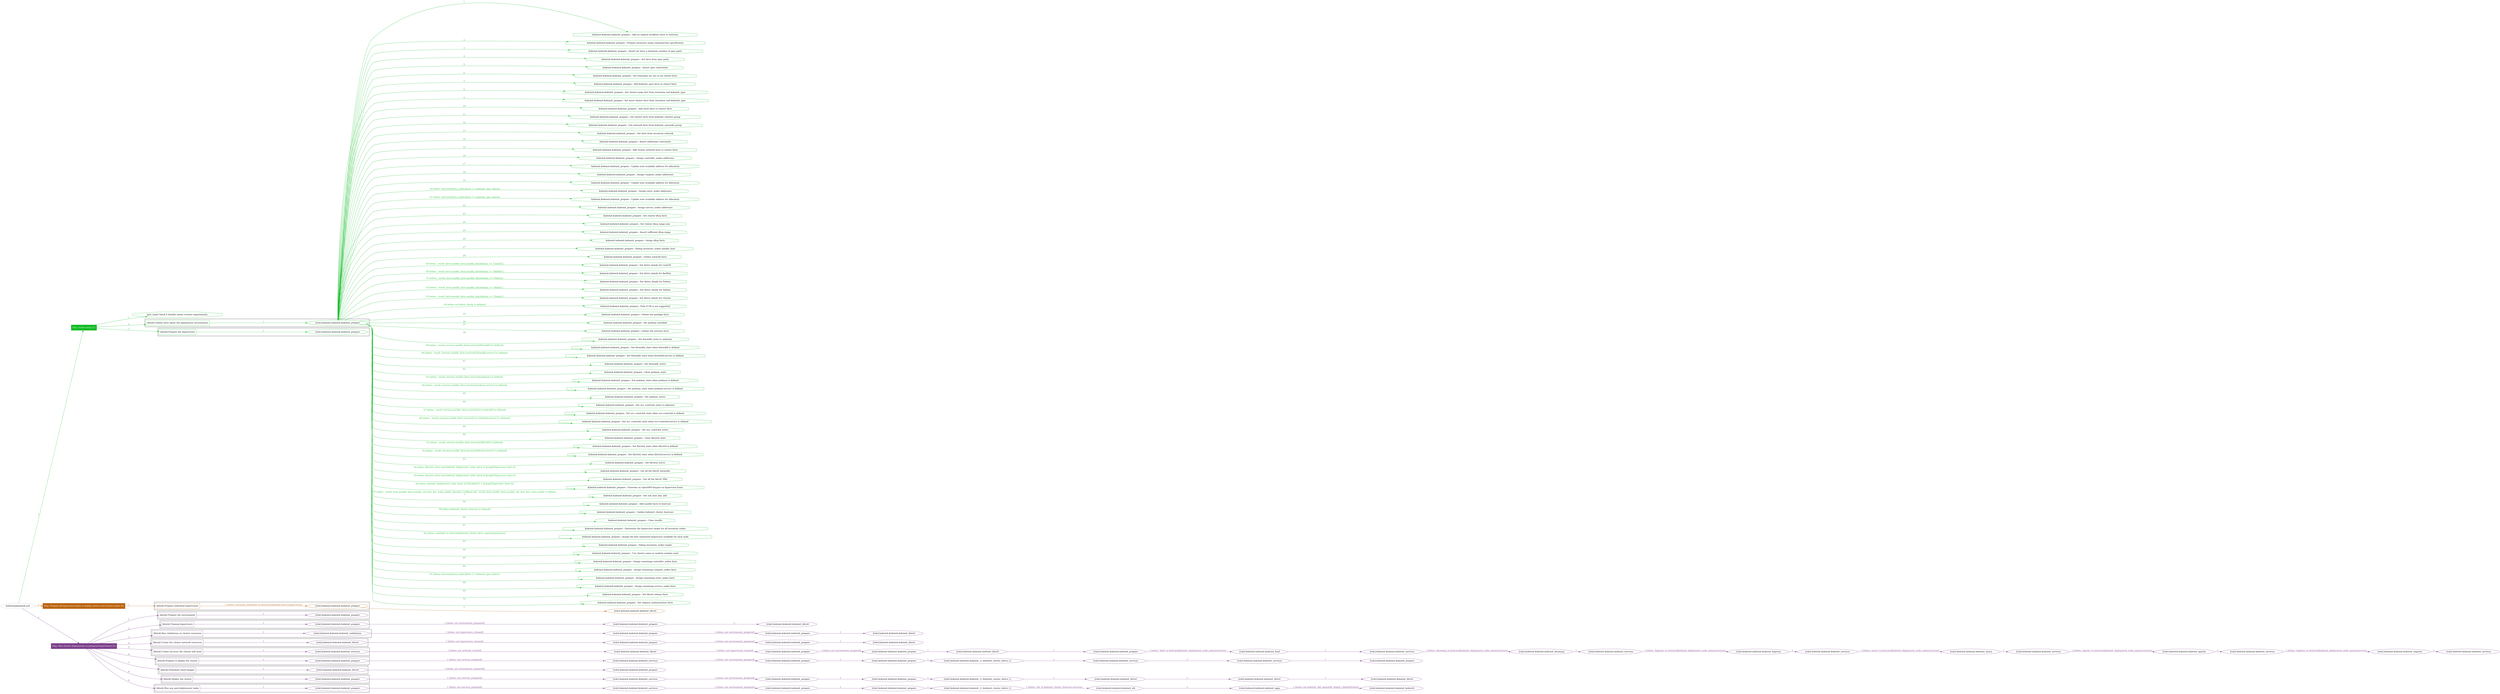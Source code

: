 digraph {
	graph [concentrate=true ordering=in rankdir=LR ratio=fill]
	edge [esep=5 sep=10]
	"kubeinit/playbook.yml" [id=root_node style=dotted]
	play_a9c873b6 [label="Play: Initial setup (1)" color="#11bb25" fontcolor="#ffffff" id=play_a9c873b6 shape=box style=filled tooltip=localhost]
	"kubeinit/playbook.yml" -> play_a9c873b6 [label="1 " color="#11bb25" fontcolor="#11bb25" id=edge_a8b1e853 labeltooltip="1 " tooltip="1 "]
	subgraph "kubeinit.kubeinit.kubeinit_prepare" {
		role_203b4b94 [label="[role] kubeinit.kubeinit.kubeinit_prepare" color="#11bb25" id=role_203b4b94 tooltip="kubeinit.kubeinit.kubeinit_prepare"]
		task_fc13d010 [label="kubeinit.kubeinit.kubeinit_prepare : Add an explicit localhost entry to hostvars" color="#11bb25" id=task_fc13d010 shape=octagon tooltip="kubeinit.kubeinit.kubeinit_prepare : Add an explicit localhost entry to hostvars"]
		role_203b4b94 -> task_fc13d010 [label="1 " color="#11bb25" fontcolor="#11bb25" id=edge_ad16bdef labeltooltip="1 " tooltip="1 "]
		task_1651707e [label="kubeinit.kubeinit.kubeinit_prepare : Prepare inventory using command-line specification" color="#11bb25" id=task_1651707e shape=octagon tooltip="kubeinit.kubeinit.kubeinit_prepare : Prepare inventory using command-line specification"]
		role_203b4b94 -> task_1651707e [label="2 " color="#11bb25" fontcolor="#11bb25" id=edge_15f697d4 labeltooltip="2 " tooltip="2 "]
		task_5b84c0d7 [label="kubeinit.kubeinit.kubeinit_prepare : Assert we have a minimum number of spec parts" color="#11bb25" id=task_5b84c0d7 shape=octagon tooltip="kubeinit.kubeinit.kubeinit_prepare : Assert we have a minimum number of spec parts"]
		role_203b4b94 -> task_5b84c0d7 [label="3 " color="#11bb25" fontcolor="#11bb25" id=edge_d06e9d53 labeltooltip="3 " tooltip="3 "]
		task_1f8e07dd [label="kubeinit.kubeinit.kubeinit_prepare : Set facts from spec parts" color="#11bb25" id=task_1f8e07dd shape=octagon tooltip="kubeinit.kubeinit.kubeinit_prepare : Set facts from spec parts"]
		role_203b4b94 -> task_1f8e07dd [label="4 " color="#11bb25" fontcolor="#11bb25" id=edge_05e7f990 labeltooltip="4 " tooltip="4 "]
		task_88442bc9 [label="kubeinit.kubeinit.kubeinit_prepare : Assert spec constraints" color="#11bb25" id=task_88442bc9 shape=octagon tooltip="kubeinit.kubeinit.kubeinit_prepare : Assert spec constraints"]
		role_203b4b94 -> task_88442bc9 [label="5 " color="#11bb25" fontcolor="#11bb25" id=edge_342acc0b labeltooltip="5 " tooltip="5 "]
		task_b24a54c9 [label="kubeinit.kubeinit.kubeinit_prepare : Set hostname we use to set cluster facts" color="#11bb25" id=task_b24a54c9 shape=octagon tooltip="kubeinit.kubeinit.kubeinit_prepare : Set hostname we use to set cluster facts"]
		role_203b4b94 -> task_b24a54c9 [label="6 " color="#11bb25" fontcolor="#11bb25" id=edge_ad53489b labeltooltip="6 " tooltip="6 "]
		task_58b45591 [label="kubeinit.kubeinit.kubeinit_prepare : Add kubeinit_spec facts to cluster facts" color="#11bb25" id=task_58b45591 shape=octagon tooltip="kubeinit.kubeinit.kubeinit_prepare : Add kubeinit_spec facts to cluster facts"]
		role_203b4b94 -> task_58b45591 [label="7 " color="#11bb25" fontcolor="#11bb25" id=edge_3d1b6128 labeltooltip="7 " tooltip="7 "]
		task_859000a3 [label="kubeinit.kubeinit.kubeinit_prepare : Set cluster name fact from inventory and kubeinit_spec" color="#11bb25" id=task_859000a3 shape=octagon tooltip="kubeinit.kubeinit.kubeinit_prepare : Set cluster name fact from inventory and kubeinit_spec"]
		role_203b4b94 -> task_859000a3 [label="8 " color="#11bb25" fontcolor="#11bb25" id=edge_cc14cfb1 labeltooltip="8 " tooltip="8 "]
		task_f354ded4 [label="kubeinit.kubeinit.kubeinit_prepare : Set more cluster facts from inventory and kubeinit_spec" color="#11bb25" id=task_f354ded4 shape=octagon tooltip="kubeinit.kubeinit.kubeinit_prepare : Set more cluster facts from inventory and kubeinit_spec"]
		role_203b4b94 -> task_f354ded4 [label="9 " color="#11bb25" fontcolor="#11bb25" id=edge_b1cbf5df labeltooltip="9 " tooltip="9 "]
		task_29b3de69 [label="kubeinit.kubeinit.kubeinit_prepare : Add more facts to cluster facts" color="#11bb25" id=task_29b3de69 shape=octagon tooltip="kubeinit.kubeinit.kubeinit_prepare : Add more facts to cluster facts"]
		role_203b4b94 -> task_29b3de69 [label="10 " color="#11bb25" fontcolor="#11bb25" id=edge_871b0a0d labeltooltip="10 " tooltip="10 "]
		task_855d412c [label="kubeinit.kubeinit.kubeinit_prepare : Get cluster facts from kubeinit_clusters group" color="#11bb25" id=task_855d412c shape=octagon tooltip="kubeinit.kubeinit.kubeinit_prepare : Get cluster facts from kubeinit_clusters group"]
		role_203b4b94 -> task_855d412c [label="11 " color="#11bb25" fontcolor="#11bb25" id=edge_61df4fd4 labeltooltip="11 " tooltip="11 "]
		task_eefaf31f [label="kubeinit.kubeinit.kubeinit_prepare : Get network facts from kubeinit_networks group" color="#11bb25" id=task_eefaf31f shape=octagon tooltip="kubeinit.kubeinit.kubeinit_prepare : Get network facts from kubeinit_networks group"]
		role_203b4b94 -> task_eefaf31f [label="12 " color="#11bb25" fontcolor="#11bb25" id=edge_fabf61fe labeltooltip="12 " tooltip="12 "]
		task_4b93fd13 [label="kubeinit.kubeinit.kubeinit_prepare : Set facts from inventory network" color="#11bb25" id=task_4b93fd13 shape=octagon tooltip="kubeinit.kubeinit.kubeinit_prepare : Set facts from inventory network"]
		role_203b4b94 -> task_4b93fd13 [label="13 " color="#11bb25" fontcolor="#11bb25" id=edge_55f0ce31 labeltooltip="13 " tooltip="13 "]
		task_8697bfc1 [label="kubeinit.kubeinit.kubeinit_prepare : Assert additional constraints" color="#11bb25" id=task_8697bfc1 shape=octagon tooltip="kubeinit.kubeinit.kubeinit_prepare : Assert additional constraints"]
		role_203b4b94 -> task_8697bfc1 [label="14 " color="#11bb25" fontcolor="#11bb25" id=edge_c11091d8 labeltooltip="14 " tooltip="14 "]
		task_30484e99 [label="kubeinit.kubeinit.kubeinit_prepare : Add cluster network facts to cluster facts" color="#11bb25" id=task_30484e99 shape=octagon tooltip="kubeinit.kubeinit.kubeinit_prepare : Add cluster network facts to cluster facts"]
		role_203b4b94 -> task_30484e99 [label="15 " color="#11bb25" fontcolor="#11bb25" id=edge_a41b3d4d labeltooltip="15 " tooltip="15 "]
		task_8418ab5b [label="kubeinit.kubeinit.kubeinit_prepare : Assign controller_nodes addresses" color="#11bb25" id=task_8418ab5b shape=octagon tooltip="kubeinit.kubeinit.kubeinit_prepare : Assign controller_nodes addresses"]
		role_203b4b94 -> task_8418ab5b [label="16 " color="#11bb25" fontcolor="#11bb25" id=edge_27c71f4a labeltooltip="16 " tooltip="16 "]
		task_f946c0e9 [label="kubeinit.kubeinit.kubeinit_prepare : Update next available address for allocation" color="#11bb25" id=task_f946c0e9 shape=octagon tooltip="kubeinit.kubeinit.kubeinit_prepare : Update next available address for allocation"]
		role_203b4b94 -> task_f946c0e9 [label="17 " color="#11bb25" fontcolor="#11bb25" id=edge_1a3a95d2 labeltooltip="17 " tooltip="17 "]
		task_0e33339e [label="kubeinit.kubeinit.kubeinit_prepare : Assign compute_nodes addresses" color="#11bb25" id=task_0e33339e shape=octagon tooltip="kubeinit.kubeinit.kubeinit_prepare : Assign compute_nodes addresses"]
		role_203b4b94 -> task_0e33339e [label="18 " color="#11bb25" fontcolor="#11bb25" id=edge_21ca791e labeltooltip="18 " tooltip="18 "]
		task_98e98db4 [label="kubeinit.kubeinit.kubeinit_prepare : Update next available address for allocation" color="#11bb25" id=task_98e98db4 shape=octagon tooltip="kubeinit.kubeinit.kubeinit_prepare : Update next available address for allocation"]
		role_203b4b94 -> task_98e98db4 [label="19 " color="#11bb25" fontcolor="#11bb25" id=edge_0418c70a labeltooltip="19 " tooltip="19 "]
		task_600ea99b [label="kubeinit.kubeinit.kubeinit_prepare : Assign extra_nodes addresses" color="#11bb25" id=task_600ea99b shape=octagon tooltip="kubeinit.kubeinit.kubeinit_prepare : Assign extra_nodes addresses"]
		role_203b4b94 -> task_600ea99b [label="20 [when: hostvars[extra_node].distro == kubeinit_spec_distro]" color="#11bb25" fontcolor="#11bb25" id=edge_df0e2b5f labeltooltip="20 [when: hostvars[extra_node].distro == kubeinit_spec_distro]" tooltip="20 [when: hostvars[extra_node].distro == kubeinit_spec_distro]"]
		task_7519894d [label="kubeinit.kubeinit.kubeinit_prepare : Update next available address for allocation" color="#11bb25" id=task_7519894d shape=octagon tooltip="kubeinit.kubeinit.kubeinit_prepare : Update next available address for allocation"]
		role_203b4b94 -> task_7519894d [label="21 [when: hostvars[extra_node].distro == kubeinit_spec_distro]" color="#11bb25" fontcolor="#11bb25" id=edge_cdefccbe labeltooltip="21 [when: hostvars[extra_node].distro == kubeinit_spec_distro]" tooltip="21 [when: hostvars[extra_node].distro == kubeinit_spec_distro]"]
		task_5fc6436d [label="kubeinit.kubeinit.kubeinit_prepare : Assign service_nodes addresses" color="#11bb25" id=task_5fc6436d shape=octagon tooltip="kubeinit.kubeinit.kubeinit_prepare : Assign service_nodes addresses"]
		role_203b4b94 -> task_5fc6436d [label="22 " color="#11bb25" fontcolor="#11bb25" id=edge_ca7ac159 labeltooltip="22 " tooltip="22 "]
		task_162cbe59 [label="kubeinit.kubeinit.kubeinit_prepare : Set cluster dhcp facts" color="#11bb25" id=task_162cbe59 shape=octagon tooltip="kubeinit.kubeinit.kubeinit_prepare : Set cluster dhcp facts"]
		role_203b4b94 -> task_162cbe59 [label="23 " color="#11bb25" fontcolor="#11bb25" id=edge_2a5a80b5 labeltooltip="23 " tooltip="23 "]
		task_0a1f7f1d [label="kubeinit.kubeinit.kubeinit_prepare : Set cluster dhcp range size" color="#11bb25" id=task_0a1f7f1d shape=octagon tooltip="kubeinit.kubeinit.kubeinit_prepare : Set cluster dhcp range size"]
		role_203b4b94 -> task_0a1f7f1d [label="24 " color="#11bb25" fontcolor="#11bb25" id=edge_806b77b8 labeltooltip="24 " tooltip="24 "]
		task_1e91859a [label="kubeinit.kubeinit.kubeinit_prepare : Assert sufficient dhcp range" color="#11bb25" id=task_1e91859a shape=octagon tooltip="kubeinit.kubeinit.kubeinit_prepare : Assert sufficient dhcp range"]
		role_203b4b94 -> task_1e91859a [label="25 " color="#11bb25" fontcolor="#11bb25" id=edge_63b2ad7c labeltooltip="25 " tooltip="25 "]
		task_d495f58f [label="kubeinit.kubeinit.kubeinit_prepare : Assign dhcp facts" color="#11bb25" id=task_d495f58f shape=octagon tooltip="kubeinit.kubeinit.kubeinit_prepare : Assign dhcp facts"]
		role_203b4b94 -> task_d495f58f [label="26 " color="#11bb25" fontcolor="#11bb25" id=edge_151407ca labeltooltip="26 " tooltip="26 "]
		task_de3728dd [label="kubeinit.kubeinit.kubeinit_prepare : Debug inventory_nodes ansible_host" color="#11bb25" id=task_de3728dd shape=octagon tooltip="kubeinit.kubeinit.kubeinit_prepare : Debug inventory_nodes ansible_host"]
		role_203b4b94 -> task_de3728dd [label="27 " color="#11bb25" fontcolor="#11bb25" id=edge_3fa6454f labeltooltip="27 " tooltip="27 "]
		task_fa81bc2b [label="kubeinit.kubeinit.kubeinit_prepare : Gather network facts" color="#11bb25" id=task_fa81bc2b shape=octagon tooltip="kubeinit.kubeinit.kubeinit_prepare : Gather network facts"]
		role_203b4b94 -> task_fa81bc2b [label="28 " color="#11bb25" fontcolor="#11bb25" id=edge_3d2ec4d0 labeltooltip="28 " tooltip="28 "]
		task_f66fcd81 [label="kubeinit.kubeinit.kubeinit_prepare : Set distro_family for CentOS" color="#11bb25" id=task_f66fcd81 shape=octagon tooltip="kubeinit.kubeinit.kubeinit_prepare : Set distro_family for CentOS"]
		role_203b4b94 -> task_f66fcd81 [label="29 [when: _result_facts.ansible_facts.ansible_distribution == 'CentOS']" color="#11bb25" fontcolor="#11bb25" id=edge_0d6beb90 labeltooltip="29 [when: _result_facts.ansible_facts.ansible_distribution == 'CentOS']" tooltip="29 [when: _result_facts.ansible_facts.ansible_distribution == 'CentOS']"]
		task_9725838c [label="kubeinit.kubeinit.kubeinit_prepare : Set distro_family for RedHat" color="#11bb25" id=task_9725838c shape=octagon tooltip="kubeinit.kubeinit.kubeinit_prepare : Set distro_family for RedHat"]
		role_203b4b94 -> task_9725838c [label="30 [when: _result_facts.ansible_facts.ansible_distribution == 'RedHat']" color="#11bb25" fontcolor="#11bb25" id=edge_50d2fcbf labeltooltip="30 [when: _result_facts.ansible_facts.ansible_distribution == 'RedHat']" tooltip="30 [when: _result_facts.ansible_facts.ansible_distribution == 'RedHat']"]
		task_450246ca [label="kubeinit.kubeinit.kubeinit_prepare : Set distro_family for Fedora" color="#11bb25" id=task_450246ca shape=octagon tooltip="kubeinit.kubeinit.kubeinit_prepare : Set distro_family for Fedora"]
		role_203b4b94 -> task_450246ca [label="31 [when: _result_facts.ansible_facts.ansible_distribution == 'Fedora']" color="#11bb25" fontcolor="#11bb25" id=edge_375cf665 labeltooltip="31 [when: _result_facts.ansible_facts.ansible_distribution == 'Fedora']" tooltip="31 [when: _result_facts.ansible_facts.ansible_distribution == 'Fedora']"]
		task_42285083 [label="kubeinit.kubeinit.kubeinit_prepare : Set distro_family for Debian" color="#11bb25" id=task_42285083 shape=octagon tooltip="kubeinit.kubeinit.kubeinit_prepare : Set distro_family for Debian"]
		role_203b4b94 -> task_42285083 [label="32 [when: _result_facts.ansible_facts.ansible_distribution == 'Debian']" color="#11bb25" fontcolor="#11bb25" id=edge_5c346f2c labeltooltip="32 [when: _result_facts.ansible_facts.ansible_distribution == 'Debian']" tooltip="32 [when: _result_facts.ansible_facts.ansible_distribution == 'Debian']"]
		task_c5eafae9 [label="kubeinit.kubeinit.kubeinit_prepare : Set distro_family for Ubuntu" color="#11bb25" id=task_c5eafae9 shape=octagon tooltip="kubeinit.kubeinit.kubeinit_prepare : Set distro_family for Ubuntu"]
		role_203b4b94 -> task_c5eafae9 [label="33 [when: _result_facts.ansible_facts.ansible_distribution == 'Ubuntu']" color="#11bb25" fontcolor="#11bb25" id=edge_31c32904 labeltooltip="33 [when: _result_facts.ansible_facts.ansible_distribution == 'Ubuntu']" tooltip="33 [when: _result_facts.ansible_facts.ansible_distribution == 'Ubuntu']"]
		task_87f0a77a [label="kubeinit.kubeinit.kubeinit_prepare : Fails if OS is not supported" color="#11bb25" id=task_87f0a77a shape=octagon tooltip="kubeinit.kubeinit.kubeinit_prepare : Fails if OS is not supported"]
		role_203b4b94 -> task_87f0a77a [label="34 [when: not distro_family is defined]" color="#11bb25" fontcolor="#11bb25" id=edge_06d83f9f labeltooltip="34 [when: not distro_family is defined]" tooltip="34 [when: not distro_family is defined]"]
		task_6df33004 [label="kubeinit.kubeinit.kubeinit_prepare : Gather the package facts" color="#11bb25" id=task_6df33004 shape=octagon tooltip="kubeinit.kubeinit.kubeinit_prepare : Gather the package facts"]
		role_203b4b94 -> task_6df33004 [label="35 " color="#11bb25" fontcolor="#11bb25" id=edge_8a424174 labeltooltip="35 " tooltip="35 "]
		task_846ae8da [label="kubeinit.kubeinit.kubeinit_prepare : Set podman_installed" color="#11bb25" id=task_846ae8da shape=octagon tooltip="kubeinit.kubeinit.kubeinit_prepare : Set podman_installed"]
		role_203b4b94 -> task_846ae8da [label="36 " color="#11bb25" fontcolor="#11bb25" id=edge_1f6a2423 labeltooltip="36 " tooltip="36 "]
		task_8e44d55a [label="kubeinit.kubeinit.kubeinit_prepare : Gather the services facts" color="#11bb25" id=task_8e44d55a shape=octagon tooltip="kubeinit.kubeinit.kubeinit_prepare : Gather the services facts"]
		role_203b4b94 -> task_8e44d55a [label="37 " color="#11bb25" fontcolor="#11bb25" id=edge_69cd703c labeltooltip="37 " tooltip="37 "]
		task_88609867 [label="kubeinit.kubeinit.kubeinit_prepare : Set firewalld_state to unknown" color="#11bb25" id=task_88609867 shape=octagon tooltip="kubeinit.kubeinit.kubeinit_prepare : Set firewalld_state to unknown"]
		role_203b4b94 -> task_88609867 [label="38 " color="#11bb25" fontcolor="#11bb25" id=edge_25873be0 labeltooltip="38 " tooltip="38 "]
		task_823af05a [label="kubeinit.kubeinit.kubeinit_prepare : Set firewalld_state when firewalld is defined" color="#11bb25" id=task_823af05a shape=octagon tooltip="kubeinit.kubeinit.kubeinit_prepare : Set firewalld_state when firewalld is defined"]
		role_203b4b94 -> task_823af05a [label="39 [when: _result_services.ansible_facts.services['firewalld'] is defined]" color="#11bb25" fontcolor="#11bb25" id=edge_6d2c7b18 labeltooltip="39 [when: _result_services.ansible_facts.services['firewalld'] is defined]" tooltip="39 [when: _result_services.ansible_facts.services['firewalld'] is defined]"]
		task_788208fe [label="kubeinit.kubeinit.kubeinit_prepare : Set firewalld_state when firewalld.service is defined" color="#11bb25" id=task_788208fe shape=octagon tooltip="kubeinit.kubeinit.kubeinit_prepare : Set firewalld_state when firewalld.service is defined"]
		role_203b4b94 -> task_788208fe [label="40 [when: _result_services.ansible_facts.services['firewalld.service'] is defined]" color="#11bb25" fontcolor="#11bb25" id=edge_1ac77664 labeltooltip="40 [when: _result_services.ansible_facts.services['firewalld.service'] is defined]" tooltip="40 [when: _result_services.ansible_facts.services['firewalld.service'] is defined]"]
		task_315a89bc [label="kubeinit.kubeinit.kubeinit_prepare : Set firewalld_active" color="#11bb25" id=task_315a89bc shape=octagon tooltip="kubeinit.kubeinit.kubeinit_prepare : Set firewalld_active"]
		role_203b4b94 -> task_315a89bc [label="41 " color="#11bb25" fontcolor="#11bb25" id=edge_5b12e677 labeltooltip="41 " tooltip="41 "]
		task_ff220c07 [label="kubeinit.kubeinit.kubeinit_prepare : Clear podman_state" color="#11bb25" id=task_ff220c07 shape=octagon tooltip="kubeinit.kubeinit.kubeinit_prepare : Clear podman_state"]
		role_203b4b94 -> task_ff220c07 [label="42 " color="#11bb25" fontcolor="#11bb25" id=edge_120a404f labeltooltip="42 " tooltip="42 "]
		task_27b12fe5 [label="kubeinit.kubeinit.kubeinit_prepare : Set podman_state when podman is defined" color="#11bb25" id=task_27b12fe5 shape=octagon tooltip="kubeinit.kubeinit.kubeinit_prepare : Set podman_state when podman is defined"]
		role_203b4b94 -> task_27b12fe5 [label="43 [when: _result_services.ansible_facts.services['podman'] is defined]" color="#11bb25" fontcolor="#11bb25" id=edge_50171417 labeltooltip="43 [when: _result_services.ansible_facts.services['podman'] is defined]" tooltip="43 [when: _result_services.ansible_facts.services['podman'] is defined]"]
		task_6252cf29 [label="kubeinit.kubeinit.kubeinit_prepare : Set podman_state when podman.service is defined" color="#11bb25" id=task_6252cf29 shape=octagon tooltip="kubeinit.kubeinit.kubeinit_prepare : Set podman_state when podman.service is defined"]
		role_203b4b94 -> task_6252cf29 [label="44 [when: _result_services.ansible_facts.services['podman.service'] is defined]" color="#11bb25" fontcolor="#11bb25" id=edge_43910b31 labeltooltip="44 [when: _result_services.ansible_facts.services['podman.service'] is defined]" tooltip="44 [when: _result_services.ansible_facts.services['podman.service'] is defined]"]
		task_6b985fdc [label="kubeinit.kubeinit.kubeinit_prepare : Set podman_active" color="#11bb25" id=task_6b985fdc shape=octagon tooltip="kubeinit.kubeinit.kubeinit_prepare : Set podman_active"]
		role_203b4b94 -> task_6b985fdc [label="45 " color="#11bb25" fontcolor="#11bb25" id=edge_7a576d6d labeltooltip="45 " tooltip="45 "]
		task_21a4bf32 [label="kubeinit.kubeinit.kubeinit_prepare : Set ovs_vswitchd_state to unknown" color="#11bb25" id=task_21a4bf32 shape=octagon tooltip="kubeinit.kubeinit.kubeinit_prepare : Set ovs_vswitchd_state to unknown"]
		role_203b4b94 -> task_21a4bf32 [label="46 " color="#11bb25" fontcolor="#11bb25" id=edge_51a5a6f2 labeltooltip="46 " tooltip="46 "]
		task_c37d56ff [label="kubeinit.kubeinit.kubeinit_prepare : Set ovs_vswitchd_state when ovs-vswitchd is defined" color="#11bb25" id=task_c37d56ff shape=octagon tooltip="kubeinit.kubeinit.kubeinit_prepare : Set ovs_vswitchd_state when ovs-vswitchd is defined"]
		role_203b4b94 -> task_c37d56ff [label="47 [when: _result_services.ansible_facts.services['ovs-vswitchd'] is defined]" color="#11bb25" fontcolor="#11bb25" id=edge_dad77ae1 labeltooltip="47 [when: _result_services.ansible_facts.services['ovs-vswitchd'] is defined]" tooltip="47 [when: _result_services.ansible_facts.services['ovs-vswitchd'] is defined]"]
		task_b9f16203 [label="kubeinit.kubeinit.kubeinit_prepare : Set ovs_vswitchd_state when ovs-vswitchd.service is defined" color="#11bb25" id=task_b9f16203 shape=octagon tooltip="kubeinit.kubeinit.kubeinit_prepare : Set ovs_vswitchd_state when ovs-vswitchd.service is defined"]
		role_203b4b94 -> task_b9f16203 [label="48 [when: _result_services.ansible_facts.services['ovs-vswitchd.service'] is defined]" color="#11bb25" fontcolor="#11bb25" id=edge_ef6f0bff labeltooltip="48 [when: _result_services.ansible_facts.services['ovs-vswitchd.service'] is defined]" tooltip="48 [when: _result_services.ansible_facts.services['ovs-vswitchd.service'] is defined]"]
		task_a43fb43d [label="kubeinit.kubeinit.kubeinit_prepare : Set ovs_vswitchd_active" color="#11bb25" id=task_a43fb43d shape=octagon tooltip="kubeinit.kubeinit.kubeinit_prepare : Set ovs_vswitchd_active"]
		role_203b4b94 -> task_a43fb43d [label="49 " color="#11bb25" fontcolor="#11bb25" id=edge_4abad97e labeltooltip="49 " tooltip="49 "]
		task_8c1106ff [label="kubeinit.kubeinit.kubeinit_prepare : Clear libvirtd_state" color="#11bb25" id=task_8c1106ff shape=octagon tooltip="kubeinit.kubeinit.kubeinit_prepare : Clear libvirtd_state"]
		role_203b4b94 -> task_8c1106ff [label="50 " color="#11bb25" fontcolor="#11bb25" id=edge_7fc4e7c1 labeltooltip="50 " tooltip="50 "]
		task_98d6a7dd [label="kubeinit.kubeinit.kubeinit_prepare : Set libvirtd_state when libvirtd is defined" color="#11bb25" id=task_98d6a7dd shape=octagon tooltip="kubeinit.kubeinit.kubeinit_prepare : Set libvirtd_state when libvirtd is defined"]
		role_203b4b94 -> task_98d6a7dd [label="51 [when: _result_services.ansible_facts.services['libvirtd'] is defined]" color="#11bb25" fontcolor="#11bb25" id=edge_41347b38 labeltooltip="51 [when: _result_services.ansible_facts.services['libvirtd'] is defined]" tooltip="51 [when: _result_services.ansible_facts.services['libvirtd'] is defined]"]
		task_cf218f54 [label="kubeinit.kubeinit.kubeinit_prepare : Set libvirtd_state when libvirtd.service is defined" color="#11bb25" id=task_cf218f54 shape=octagon tooltip="kubeinit.kubeinit.kubeinit_prepare : Set libvirtd_state when libvirtd.service is defined"]
		role_203b4b94 -> task_cf218f54 [label="52 [when: _result_services.ansible_facts.services['libvirtd.service'] is defined]" color="#11bb25" fontcolor="#11bb25" id=edge_605a55b4 labeltooltip="52 [when: _result_services.ansible_facts.services['libvirtd.service'] is defined]" tooltip="52 [when: _result_services.ansible_facts.services['libvirtd.service'] is defined]"]
		task_195f9d59 [label="kubeinit.kubeinit.kubeinit_prepare : Set libvirtd_active" color="#11bb25" id=task_195f9d59 shape=octagon tooltip="kubeinit.kubeinit.kubeinit_prepare : Set libvirtd_active"]
		role_203b4b94 -> task_195f9d59 [label="53 " color="#11bb25" fontcolor="#11bb25" id=edge_b4cfe8f6 labeltooltip="53 " tooltip="53 "]
		task_99041b2b [label="kubeinit.kubeinit.kubeinit_prepare : Get all the libvirt networks" color="#11bb25" id=task_99041b2b shape=octagon tooltip="kubeinit.kubeinit.kubeinit_prepare : Get all the libvirt networks"]
		role_203b4b94 -> task_99041b2b [label="54 [when: libvirtd_active and kubeinit_deployment_node_name in groups['hypervisor_hosts']]" color="#11bb25" fontcolor="#11bb25" id=edge_1948c76b labeltooltip="54 [when: libvirtd_active and kubeinit_deployment_node_name in groups['hypervisor_hosts']]" tooltip="54 [when: libvirtd_active and kubeinit_deployment_node_name in groups['hypervisor_hosts']]"]
		task_834c919a [label="kubeinit.kubeinit.kubeinit_prepare : Get all the libvirt VMs" color="#11bb25" id=task_834c919a shape=octagon tooltip="kubeinit.kubeinit.kubeinit_prepare : Get all the libvirt VMs"]
		role_203b4b94 -> task_834c919a [label="55 [when: libvirtd_active and kubeinit_deployment_node_name in groups['hypervisor_hosts']]" color="#11bb25" fontcolor="#11bb25" id=edge_23e332ad labeltooltip="55 [when: libvirtd_active and kubeinit_deployment_node_name in groups['hypervisor_hosts']]" tooltip="55 [when: libvirtd_active and kubeinit_deployment_node_name in groups['hypervisor_hosts']]"]
		task_8a160f19 [label="kubeinit.kubeinit.kubeinit_prepare : Generate an OpenSSH keypair on hypervisor hosts" color="#11bb25" id=task_8a160f19 shape=octagon tooltip="kubeinit.kubeinit.kubeinit_prepare : Generate an OpenSSH keypair on hypervisor hosts"]
		role_203b4b94 -> task_8a160f19 [label="56 [when: kubeinit_deployment_node_name in (['localhost'] + groups['hypervisor_hosts'])]" color="#11bb25" fontcolor="#11bb25" id=edge_05b1b357 labeltooltip="56 [when: kubeinit_deployment_node_name in (['localhost'] + groups['hypervisor_hosts'])]" tooltip="56 [when: kubeinit_deployment_node_name in (['localhost'] + groups['hypervisor_hosts'])]"]
		task_c6c21c9f [label="kubeinit.kubeinit.kubeinit_prepare : Set ssh_host_key_info" color="#11bb25" id=task_c6c21c9f shape=octagon tooltip="kubeinit.kubeinit.kubeinit_prepare : Set ssh_host_key_info"]
		role_203b4b94 -> task_c6c21c9f [label="57 [when: _result_facts.ansible_facts.ansible_ssh_host_key_ecdsa_public_keytype is defined and _result_facts.ansible_facts.ansible_ssh_host_key_ecdsa_public is defined
]" color="#11bb25" fontcolor="#11bb25" id=edge_90e5c2d7 labeltooltip="57 [when: _result_facts.ansible_facts.ansible_ssh_host_key_ecdsa_public_keytype is defined and _result_facts.ansible_facts.ansible_ssh_host_key_ecdsa_public is defined
]" tooltip="57 [when: _result_facts.ansible_facts.ansible_ssh_host_key_ecdsa_public_keytype is defined and _result_facts.ansible_facts.ansible_ssh_host_key_ecdsa_public is defined
]"]
		task_81828e88 [label="kubeinit.kubeinit.kubeinit_prepare : Add ansible facts to hostvars" color="#11bb25" id=task_81828e88 shape=octagon tooltip="kubeinit.kubeinit.kubeinit_prepare : Add ansible facts to hostvars"]
		role_203b4b94 -> task_81828e88 [label="58 " color="#11bb25" fontcolor="#11bb25" id=edge_042da96a labeltooltip="58 " tooltip="58 "]
		task_33b02ea4 [label="kubeinit.kubeinit.kubeinit_prepare : Update kubeinit_cluster_hostvars" color="#11bb25" id=task_33b02ea4 shape=octagon tooltip="kubeinit.kubeinit.kubeinit_prepare : Update kubeinit_cluster_hostvars"]
		role_203b4b94 -> task_33b02ea4 [label="59 [when: kubeinit_cluster_hostvars is defined]" color="#11bb25" fontcolor="#11bb25" id=edge_cd0d9e9c labeltooltip="59 [when: kubeinit_cluster_hostvars is defined]" tooltip="59 [when: kubeinit_cluster_hostvars is defined]"]
		task_3578faca [label="kubeinit.kubeinit.kubeinit_prepare : Clear results" color="#11bb25" id=task_3578faca shape=octagon tooltip="kubeinit.kubeinit.kubeinit_prepare : Clear results"]
		role_203b4b94 -> task_3578faca [label="60 " color="#11bb25" fontcolor="#11bb25" id=edge_9b1b64a3 labeltooltip="60 " tooltip="60 "]
		task_9a15ce19 [label="kubeinit.kubeinit.kubeinit_prepare : Determine the hypervisor target for all inventory nodes" color="#11bb25" id=task_9a15ce19 shape=octagon tooltip="kubeinit.kubeinit.kubeinit_prepare : Determine the hypervisor target for all inventory nodes"]
		role_203b4b94 -> task_9a15ce19 [label="61 " color="#11bb25" fontcolor="#11bb25" id=edge_a26ade60 labeltooltip="61 " tooltip="61 "]
		task_954cd481 [label="kubeinit.kubeinit.kubeinit_prepare : Assign the first requested hypervisor available for each node" color="#11bb25" id=task_954cd481 shape=octagon tooltip="kubeinit.kubeinit.kubeinit_prepare : Assign the first requested hypervisor available for each node"]
		role_203b4b94 -> task_954cd481 [label="62 [when: candidate in hostvars[kubeinit_cluster_facts_name].hypervisors]" color="#11bb25" fontcolor="#11bb25" id=edge_91283fa9 labeltooltip="62 [when: candidate in hostvars[kubeinit_cluster_facts_name].hypervisors]" tooltip="62 [when: candidate in hostvars[kubeinit_cluster_facts_name].hypervisors]"]
		task_7f474d84 [label="kubeinit.kubeinit.kubeinit_prepare : Debug inventory_nodes target" color="#11bb25" id=task_7f474d84 shape=octagon tooltip="kubeinit.kubeinit.kubeinit_prepare : Debug inventory_nodes target"]
		role_203b4b94 -> task_7f474d84 [label="63 " color="#11bb25" fontcolor="#11bb25" id=edge_3b77994f labeltooltip="63 " tooltip="63 "]
		task_d0f82f41 [label="kubeinit.kubeinit.kubeinit_prepare : Use cluster name as random number seed" color="#11bb25" id=task_d0f82f41 shape=octagon tooltip="kubeinit.kubeinit.kubeinit_prepare : Use cluster name as random number seed"]
		role_203b4b94 -> task_d0f82f41 [label="64 " color="#11bb25" fontcolor="#11bb25" id=edge_b80dc2a4 labeltooltip="64 " tooltip="64 "]
		task_04224aab [label="kubeinit.kubeinit.kubeinit_prepare : Assign remaining controller_nodes facts" color="#11bb25" id=task_04224aab shape=octagon tooltip="kubeinit.kubeinit.kubeinit_prepare : Assign remaining controller_nodes facts"]
		role_203b4b94 -> task_04224aab [label="65 " color="#11bb25" fontcolor="#11bb25" id=edge_f1c69a3b labeltooltip="65 " tooltip="65 "]
		task_40434684 [label="kubeinit.kubeinit.kubeinit_prepare : Assign remaining compute_nodes facts" color="#11bb25" id=task_40434684 shape=octagon tooltip="kubeinit.kubeinit.kubeinit_prepare : Assign remaining compute_nodes facts"]
		role_203b4b94 -> task_40434684 [label="66 " color="#11bb25" fontcolor="#11bb25" id=edge_e48cfdb4 labeltooltip="66 " tooltip="66 "]
		task_7f3a7010 [label="kubeinit.kubeinit.kubeinit_prepare : Assign remaining extra_nodes facts" color="#11bb25" id=task_7f3a7010 shape=octagon tooltip="kubeinit.kubeinit.kubeinit_prepare : Assign remaining extra_nodes facts"]
		role_203b4b94 -> task_7f3a7010 [label="67 [when: hostvars[extra_node].distro == kubeinit_spec_distro]" color="#11bb25" fontcolor="#11bb25" id=edge_f23a05b5 labeltooltip="67 [when: hostvars[extra_node].distro == kubeinit_spec_distro]" tooltip="67 [when: hostvars[extra_node].distro == kubeinit_spec_distro]"]
		task_a8ee960f [label="kubeinit.kubeinit.kubeinit_prepare : Assign remaining service_nodes facts" color="#11bb25" id=task_a8ee960f shape=octagon tooltip="kubeinit.kubeinit.kubeinit_prepare : Assign remaining service_nodes facts"]
		role_203b4b94 -> task_a8ee960f [label="68 " color="#11bb25" fontcolor="#11bb25" id=edge_84824f96 labeltooltip="68 " tooltip="68 "]
		task_509b910e [label="kubeinit.kubeinit.kubeinit_prepare : Set libvirt release facts" color="#11bb25" id=task_509b910e shape=octagon tooltip="kubeinit.kubeinit.kubeinit_prepare : Set libvirt release facts"]
		role_203b4b94 -> task_509b910e [label="69 " color="#11bb25" fontcolor="#11bb25" id=edge_4006b72f labeltooltip="69 " tooltip="69 "]
		task_36e6e591 [label="kubeinit.kubeinit.kubeinit_prepare : Set registry authentication facts" color="#11bb25" id=task_36e6e591 shape=octagon tooltip="kubeinit.kubeinit.kubeinit_prepare : Set registry authentication facts"]
		role_203b4b94 -> task_36e6e591 [label="70 " color="#11bb25" fontcolor="#11bb25" id=edge_d347b134 labeltooltip="70 " tooltip="70 "]
	}
	subgraph "kubeinit.kubeinit.kubeinit_prepare" {
		role_3f61bd2b [label="[role] kubeinit.kubeinit.kubeinit_prepare" color="#11bb25" id=role_3f61bd2b tooltip="kubeinit.kubeinit.kubeinit_prepare"]
	}
	subgraph "Play: Initial setup (1)" {
		pre_task_ca05c21a [label="[pre_task] Check if Ansible meets version requirements." color="#11bb25" id=pre_task_ca05c21a shape=octagon tooltip="Check if Ansible meets version requirements."]
		play_a9c873b6 -> pre_task_ca05c21a [label="1 " color="#11bb25" fontcolor="#11bb25" id=edge_7b71aae8 labeltooltip="1 " tooltip="1 "]
		play_a9c873b6 -> block_39f71d1c [label=2 color="#11bb25" fontcolor="#11bb25" id=edge_d48d44b0 labeltooltip=2 tooltip=2]
		subgraph cluster_block_39f71d1c {
			block_39f71d1c [label="[block] Gather facts about the deployment environment" color="#11bb25" id=block_39f71d1c labeltooltip="Gather facts about the deployment environment" shape=box tooltip="Gather facts about the deployment environment"]
			block_39f71d1c -> role_203b4b94 [label="1 " color="#11bb25" fontcolor="#11bb25" id=edge_1bbaf10b labeltooltip="1 " tooltip="1 "]
		}
		play_a9c873b6 -> block_991d0d04 [label=3 color="#11bb25" fontcolor="#11bb25" id=edge_3898056e labeltooltip=3 tooltip=3]
		subgraph cluster_block_991d0d04 {
			block_991d0d04 [label="[block] Prepare the hypervisors" color="#11bb25" id=block_991d0d04 labeltooltip="Prepare the hypervisors" shape=box tooltip="Prepare the hypervisors"]
			block_991d0d04 -> role_3f61bd2b [label="1 " color="#11bb25" fontcolor="#11bb25" id=edge_7e815b1b labeltooltip="1 " tooltip="1 "]
		}
	}
	play_701f4102 [label="Play: Prepare all hypervisor hosts to deploy service and cluster nodes (0)" color="#bb6511" fontcolor="#ffffff" id=play_701f4102 shape=box style=filled tooltip="Play: Prepare all hypervisor hosts to deploy service and cluster nodes (0)"]
	"kubeinit/playbook.yml" -> play_701f4102 [label="2 " color="#bb6511" fontcolor="#bb6511" id=edge_476b5851 labeltooltip="2 " tooltip="2 "]
	subgraph "kubeinit.kubeinit.kubeinit_libvirt" {
		role_e39fdb97 [label="[role] kubeinit.kubeinit.kubeinit_libvirt" color="#bb6511" id=role_e39fdb97 tooltip="kubeinit.kubeinit.kubeinit_libvirt"]
	}
	subgraph "kubeinit.kubeinit.kubeinit_prepare" {
		role_09587247 [label="[role] kubeinit.kubeinit.kubeinit_prepare" color="#bb6511" id=role_09587247 tooltip="kubeinit.kubeinit.kubeinit_prepare"]
		role_09587247 -> role_e39fdb97 [label="1 " color="#bb6511" fontcolor="#bb6511" id=edge_b3d2ee35 labeltooltip="1 " tooltip="1 "]
	}
	subgraph "Play: Prepare all hypervisor hosts to deploy service and cluster nodes (0)" {
		play_701f4102 -> block_63cc7450 [label=1 color="#bb6511" fontcolor="#bb6511" id=edge_80b02875 labeltooltip=1 tooltip=1]
		subgraph cluster_block_63cc7450 {
			block_63cc7450 [label="[block] Prepare individual hypervisors" color="#bb6511" id=block_63cc7450 labeltooltip="Prepare individual hypervisors" shape=box tooltip="Prepare individual hypervisors"]
			block_63cc7450 -> role_09587247 [label="1 [when: inventory_hostname in hostvars['kubeinit-facts'].hypervisors]" color="#bb6511" fontcolor="#bb6511" id=edge_cf1119f5 labeltooltip="1 [when: inventory_hostname in hostvars['kubeinit-facts'].hypervisors]" tooltip="1 [when: inventory_hostname in hostvars['kubeinit-facts'].hypervisors]"]
		}
	}
	play_f039be65 [label="Play: Run cluster deployment on prepared hypervisors (1)" color="#7e408c" fontcolor="#ffffff" id=play_f039be65 shape=box style=filled tooltip=localhost]
	"kubeinit/playbook.yml" -> play_f039be65 [label="3 " color="#7e408c" fontcolor="#7e408c" id=edge_9cd895e8 labeltooltip="3 " tooltip="3 "]
	subgraph "kubeinit.kubeinit.kubeinit_prepare" {
		role_cb4b1c38 [label="[role] kubeinit.kubeinit.kubeinit_prepare" color="#7e408c" id=role_cb4b1c38 tooltip="kubeinit.kubeinit.kubeinit_prepare"]
	}
	subgraph "kubeinit.kubeinit.kubeinit_libvirt" {
		role_275ccedb [label="[role] kubeinit.kubeinit.kubeinit_libvirt" color="#7e408c" id=role_275ccedb tooltip="kubeinit.kubeinit.kubeinit_libvirt"]
	}
	subgraph "kubeinit.kubeinit.kubeinit_prepare" {
		role_9eba5fa5 [label="[role] kubeinit.kubeinit.kubeinit_prepare" color="#7e408c" id=role_9eba5fa5 tooltip="kubeinit.kubeinit.kubeinit_prepare"]
		role_9eba5fa5 -> role_275ccedb [label="1 " color="#7e408c" fontcolor="#7e408c" id=edge_d23d2b2c labeltooltip="1 " tooltip="1 "]
	}
	subgraph "kubeinit.kubeinit.kubeinit_prepare" {
		role_317d34c2 [label="[role] kubeinit.kubeinit.kubeinit_prepare" color="#7e408c" id=role_317d34c2 tooltip="kubeinit.kubeinit.kubeinit_prepare"]
		role_317d34c2 -> role_9eba5fa5 [label="1 [when: not environment_prepared]" color="#7e408c" fontcolor="#7e408c" id=edge_b82f8632 labeltooltip="1 [when: not environment_prepared]" tooltip="1 [when: not environment_prepared]"]
	}
	subgraph "kubeinit.kubeinit.kubeinit_libvirt" {
		role_1437d903 [label="[role] kubeinit.kubeinit.kubeinit_libvirt" color="#7e408c" id=role_1437d903 tooltip="kubeinit.kubeinit.kubeinit_libvirt"]
	}
	subgraph "kubeinit.kubeinit.kubeinit_prepare" {
		role_17c166e9 [label="[role] kubeinit.kubeinit.kubeinit_prepare" color="#7e408c" id=role_17c166e9 tooltip="kubeinit.kubeinit.kubeinit_prepare"]
		role_17c166e9 -> role_1437d903 [label="1 " color="#7e408c" fontcolor="#7e408c" id=edge_8193ab01 labeltooltip="1 " tooltip="1 "]
	}
	subgraph "kubeinit.kubeinit.kubeinit_prepare" {
		role_ce2a1da9 [label="[role] kubeinit.kubeinit.kubeinit_prepare" color="#7e408c" id=role_ce2a1da9 tooltip="kubeinit.kubeinit.kubeinit_prepare"]
		role_ce2a1da9 -> role_17c166e9 [label="1 [when: not environment_prepared]" color="#7e408c" fontcolor="#7e408c" id=edge_dddcf24b labeltooltip="1 [when: not environment_prepared]" tooltip="1 [when: not environment_prepared]"]
	}
	subgraph "kubeinit.kubeinit.kubeinit_validations" {
		role_ffc3401a [label="[role] kubeinit.kubeinit.kubeinit_validations" color="#7e408c" id=role_ffc3401a tooltip="kubeinit.kubeinit.kubeinit_validations"]
		role_ffc3401a -> role_ce2a1da9 [label="1 [when: not hypervisors_cleaned]" color="#7e408c" fontcolor="#7e408c" id=edge_c299dfaf labeltooltip="1 [when: not hypervisors_cleaned]" tooltip="1 [when: not hypervisors_cleaned]"]
	}
	subgraph "kubeinit.kubeinit.kubeinit_libvirt" {
		role_c4bdd95f [label="[role] kubeinit.kubeinit.kubeinit_libvirt" color="#7e408c" id=role_c4bdd95f tooltip="kubeinit.kubeinit.kubeinit_libvirt"]
	}
	subgraph "kubeinit.kubeinit.kubeinit_prepare" {
		role_4d9e5c28 [label="[role] kubeinit.kubeinit.kubeinit_prepare" color="#7e408c" id=role_4d9e5c28 tooltip="kubeinit.kubeinit.kubeinit_prepare"]
		role_4d9e5c28 -> role_c4bdd95f [label="1 " color="#7e408c" fontcolor="#7e408c" id=edge_7e1ffaef labeltooltip="1 " tooltip="1 "]
	}
	subgraph "kubeinit.kubeinit.kubeinit_prepare" {
		role_a51b509d [label="[role] kubeinit.kubeinit.kubeinit_prepare" color="#7e408c" id=role_a51b509d tooltip="kubeinit.kubeinit.kubeinit_prepare"]
		role_a51b509d -> role_4d9e5c28 [label="1 [when: not environment_prepared]" color="#7e408c" fontcolor="#7e408c" id=edge_53608f57 labeltooltip="1 [when: not environment_prepared]" tooltip="1 [when: not environment_prepared]"]
	}
	subgraph "kubeinit.kubeinit.kubeinit_libvirt" {
		role_46df933f [label="[role] kubeinit.kubeinit.kubeinit_libvirt" color="#7e408c" id=role_46df933f tooltip="kubeinit.kubeinit.kubeinit_libvirt"]
		role_46df933f -> role_a51b509d [label="1 [when: not hypervisors_cleaned]" color="#7e408c" fontcolor="#7e408c" id=edge_78097e7d labeltooltip="1 [when: not hypervisors_cleaned]" tooltip="1 [when: not hypervisors_cleaned]"]
	}
	subgraph "kubeinit.kubeinit.kubeinit_services" {
		role_ba99519a [label="[role] kubeinit.kubeinit.kubeinit_services" color="#7e408c" id=role_ba99519a tooltip="kubeinit.kubeinit.kubeinit_services"]
	}
	subgraph "kubeinit.kubeinit.kubeinit_registry" {
		role_447ad9e1 [label="[role] kubeinit.kubeinit.kubeinit_registry" color="#7e408c" id=role_447ad9e1 tooltip="kubeinit.kubeinit.kubeinit_registry"]
		role_447ad9e1 -> role_ba99519a [label="1 " color="#7e408c" fontcolor="#7e408c" id=edge_b04b81f2 labeltooltip="1 " tooltip="1 "]
	}
	subgraph "kubeinit.kubeinit.kubeinit_services" {
		role_4a69ffe7 [label="[role] kubeinit.kubeinit.kubeinit_services" color="#7e408c" id=role_4a69ffe7 tooltip="kubeinit.kubeinit.kubeinit_services"]
		role_4a69ffe7 -> role_447ad9e1 [label="1 [when: 'registry' in hostvars[kubeinit_deployment_node_name].services]" color="#7e408c" fontcolor="#7e408c" id=edge_965abf75 labeltooltip="1 [when: 'registry' in hostvars[kubeinit_deployment_node_name].services]" tooltip="1 [when: 'registry' in hostvars[kubeinit_deployment_node_name].services]"]
	}
	subgraph "kubeinit.kubeinit.kubeinit_apache" {
		role_bda6917d [label="[role] kubeinit.kubeinit.kubeinit_apache" color="#7e408c" id=role_bda6917d tooltip="kubeinit.kubeinit.kubeinit_apache"]
		role_bda6917d -> role_4a69ffe7 [label="1 " color="#7e408c" fontcolor="#7e408c" id=edge_e0c9c00c labeltooltip="1 " tooltip="1 "]
	}
	subgraph "kubeinit.kubeinit.kubeinit_services" {
		role_a41844fa [label="[role] kubeinit.kubeinit.kubeinit_services" color="#7e408c" id=role_a41844fa tooltip="kubeinit.kubeinit.kubeinit_services"]
		role_a41844fa -> role_bda6917d [label="1 [when: 'apache' in hostvars[kubeinit_deployment_node_name].services]" color="#7e408c" fontcolor="#7e408c" id=edge_1983681d labeltooltip="1 [when: 'apache' in hostvars[kubeinit_deployment_node_name].services]" tooltip="1 [when: 'apache' in hostvars[kubeinit_deployment_node_name].services]"]
	}
	subgraph "kubeinit.kubeinit.kubeinit_nexus" {
		role_effaab92 [label="[role] kubeinit.kubeinit.kubeinit_nexus" color="#7e408c" id=role_effaab92 tooltip="kubeinit.kubeinit.kubeinit_nexus"]
		role_effaab92 -> role_a41844fa [label="1 " color="#7e408c" fontcolor="#7e408c" id=edge_b63e8b78 labeltooltip="1 " tooltip="1 "]
	}
	subgraph "kubeinit.kubeinit.kubeinit_services" {
		role_4a6195a6 [label="[role] kubeinit.kubeinit.kubeinit_services" color="#7e408c" id=role_4a6195a6 tooltip="kubeinit.kubeinit.kubeinit_services"]
		role_4a6195a6 -> role_effaab92 [label="1 [when: 'nexus' in hostvars[kubeinit_deployment_node_name].services]" color="#7e408c" fontcolor="#7e408c" id=edge_39d979fc labeltooltip="1 [when: 'nexus' in hostvars[kubeinit_deployment_node_name].services]" tooltip="1 [when: 'nexus' in hostvars[kubeinit_deployment_node_name].services]"]
	}
	subgraph "kubeinit.kubeinit.kubeinit_haproxy" {
		role_f980d34a [label="[role] kubeinit.kubeinit.kubeinit_haproxy" color="#7e408c" id=role_f980d34a tooltip="kubeinit.kubeinit.kubeinit_haproxy"]
		role_f980d34a -> role_4a6195a6 [label="1 " color="#7e408c" fontcolor="#7e408c" id=edge_e967b6f3 labeltooltip="1 " tooltip="1 "]
	}
	subgraph "kubeinit.kubeinit.kubeinit_services" {
		role_834013e4 [label="[role] kubeinit.kubeinit.kubeinit_services" color="#7e408c" id=role_834013e4 tooltip="kubeinit.kubeinit.kubeinit_services"]
		role_834013e4 -> role_f980d34a [label="1 [when: 'haproxy' in hostvars[kubeinit_deployment_node_name].services]" color="#7e408c" fontcolor="#7e408c" id=edge_415059f4 labeltooltip="1 [when: 'haproxy' in hostvars[kubeinit_deployment_node_name].services]" tooltip="1 [when: 'haproxy' in hostvars[kubeinit_deployment_node_name].services]"]
	}
	subgraph "kubeinit.kubeinit.kubeinit_dnsmasq" {
		role_e98691d9 [label="[role] kubeinit.kubeinit.kubeinit_dnsmasq" color="#7e408c" id=role_e98691d9 tooltip="kubeinit.kubeinit.kubeinit_dnsmasq"]
		role_e98691d9 -> role_834013e4 [label="1 " color="#7e408c" fontcolor="#7e408c" id=edge_891cfe0b labeltooltip="1 " tooltip="1 "]
	}
	subgraph "kubeinit.kubeinit.kubeinit_services" {
		role_dc94fcc3 [label="[role] kubeinit.kubeinit.kubeinit_services" color="#7e408c" id=role_dc94fcc3 tooltip="kubeinit.kubeinit.kubeinit_services"]
		role_dc94fcc3 -> role_e98691d9 [label="1 [when: 'dnsmasq' in hostvars[kubeinit_deployment_node_name].services]" color="#7e408c" fontcolor="#7e408c" id=edge_1f2759b7 labeltooltip="1 [when: 'dnsmasq' in hostvars[kubeinit_deployment_node_name].services]" tooltip="1 [when: 'dnsmasq' in hostvars[kubeinit_deployment_node_name].services]"]
	}
	subgraph "kubeinit.kubeinit.kubeinit_bind" {
		role_eae7134b [label="[role] kubeinit.kubeinit.kubeinit_bind" color="#7e408c" id=role_eae7134b tooltip="kubeinit.kubeinit.kubeinit_bind"]
		role_eae7134b -> role_dc94fcc3 [label="1 " color="#7e408c" fontcolor="#7e408c" id=edge_b3281425 labeltooltip="1 " tooltip="1 "]
	}
	subgraph "kubeinit.kubeinit.kubeinit_prepare" {
		role_95dbe494 [label="[role] kubeinit.kubeinit.kubeinit_prepare" color="#7e408c" id=role_95dbe494 tooltip="kubeinit.kubeinit.kubeinit_prepare"]
		role_95dbe494 -> role_eae7134b [label="1 [when: 'bind' in hostvars[kubeinit_deployment_node_name].services]" color="#7e408c" fontcolor="#7e408c" id=edge_71c0c876 labeltooltip="1 [when: 'bind' in hostvars[kubeinit_deployment_node_name].services]" tooltip="1 [when: 'bind' in hostvars[kubeinit_deployment_node_name].services]"]
	}
	subgraph "kubeinit.kubeinit.kubeinit_libvirt" {
		role_e06f0b1b [label="[role] kubeinit.kubeinit.kubeinit_libvirt" color="#7e408c" id=role_e06f0b1b tooltip="kubeinit.kubeinit.kubeinit_libvirt"]
		role_e06f0b1b -> role_95dbe494 [label="1 " color="#7e408c" fontcolor="#7e408c" id=edge_9dec4c68 labeltooltip="1 " tooltip="1 "]
	}
	subgraph "kubeinit.kubeinit.kubeinit_prepare" {
		role_5b1d2027 [label="[role] kubeinit.kubeinit.kubeinit_prepare" color="#7e408c" id=role_5b1d2027 tooltip="kubeinit.kubeinit.kubeinit_prepare"]
		role_5b1d2027 -> role_e06f0b1b [label="1 " color="#7e408c" fontcolor="#7e408c" id=edge_77e32d62 labeltooltip="1 " tooltip="1 "]
	}
	subgraph "kubeinit.kubeinit.kubeinit_prepare" {
		role_997d60ea [label="[role] kubeinit.kubeinit.kubeinit_prepare" color="#7e408c" id=role_997d60ea tooltip="kubeinit.kubeinit.kubeinit_prepare"]
		role_997d60ea -> role_5b1d2027 [label="1 [when: not environment_prepared]" color="#7e408c" fontcolor="#7e408c" id=edge_6424e86a labeltooltip="1 [when: not environment_prepared]" tooltip="1 [when: not environment_prepared]"]
	}
	subgraph "kubeinit.kubeinit.kubeinit_libvirt" {
		role_080a3d07 [label="[role] kubeinit.kubeinit.kubeinit_libvirt" color="#7e408c" id=role_080a3d07 tooltip="kubeinit.kubeinit.kubeinit_libvirt"]
		role_080a3d07 -> role_997d60ea [label="1 [when: not hypervisors_cleaned]" color="#7e408c" fontcolor="#7e408c" id=edge_0caac464 labeltooltip="1 [when: not hypervisors_cleaned]" tooltip="1 [when: not hypervisors_cleaned]"]
	}
	subgraph "kubeinit.kubeinit.kubeinit_services" {
		role_517744af [label="[role] kubeinit.kubeinit.kubeinit_services" color="#7e408c" id=role_517744af tooltip="kubeinit.kubeinit.kubeinit_services"]
		role_517744af -> role_080a3d07 [label="1 [when: not network_created]" color="#7e408c" fontcolor="#7e408c" id=edge_8be37163 labeltooltip="1 [when: not network_created]" tooltip="1 [when: not network_created]"]
	}
	subgraph "kubeinit.kubeinit.kubeinit_prepare" {
		role_de7b7534 [label="[role] kubeinit.kubeinit.kubeinit_prepare" color="#7e408c" id=role_de7b7534 tooltip="kubeinit.kubeinit.kubeinit_prepare"]
	}
	subgraph "kubeinit.kubeinit.kubeinit_services" {
		role_f5de4f68 [label="[role] kubeinit.kubeinit.kubeinit_services" color="#7e408c" id=role_f5de4f68 tooltip="kubeinit.kubeinit.kubeinit_services"]
		role_f5de4f68 -> role_de7b7534 [label="1 " color="#7e408c" fontcolor="#7e408c" id=edge_035b357d labeltooltip="1 " tooltip="1 "]
	}
	subgraph "kubeinit.kubeinit.kubeinit_services" {
		role_245f6aa4 [label="[role] kubeinit.kubeinit.kubeinit_services" color="#7e408c" id=role_245f6aa4 tooltip="kubeinit.kubeinit.kubeinit_services"]
		role_245f6aa4 -> role_f5de4f68 [label="1 " color="#7e408c" fontcolor="#7e408c" id=edge_c1712d80 labeltooltip="1 " tooltip="1 "]
	}
	subgraph "kubeinit.kubeinit.kubeinit_{{ kubeinit_cluster_distro }}" {
		role_3445ba88 [label="[role] kubeinit.kubeinit.kubeinit_{{ kubeinit_cluster_distro }}" color="#7e408c" id=role_3445ba88 tooltip="kubeinit.kubeinit.kubeinit_{{ kubeinit_cluster_distro }}"]
		role_3445ba88 -> role_245f6aa4 [label="1 " color="#7e408c" fontcolor="#7e408c" id=edge_e9cb9fcb labeltooltip="1 " tooltip="1 "]
	}
	subgraph "kubeinit.kubeinit.kubeinit_prepare" {
		role_0be098f2 [label="[role] kubeinit.kubeinit.kubeinit_prepare" color="#7e408c" id=role_0be098f2 tooltip="kubeinit.kubeinit.kubeinit_prepare"]
		role_0be098f2 -> role_3445ba88 [label="1 " color="#7e408c" fontcolor="#7e408c" id=edge_8204ae56 labeltooltip="1 " tooltip="1 "]
	}
	subgraph "kubeinit.kubeinit.kubeinit_prepare" {
		role_6d70ac7b [label="[role] kubeinit.kubeinit.kubeinit_prepare" color="#7e408c" id=role_6d70ac7b tooltip="kubeinit.kubeinit.kubeinit_prepare"]
		role_6d70ac7b -> role_0be098f2 [label="1 " color="#7e408c" fontcolor="#7e408c" id=edge_385f3622 labeltooltip="1 " tooltip="1 "]
	}
	subgraph "kubeinit.kubeinit.kubeinit_services" {
		role_820633f8 [label="[role] kubeinit.kubeinit.kubeinit_services" color="#7e408c" id=role_820633f8 tooltip="kubeinit.kubeinit.kubeinit_services"]
		role_820633f8 -> role_6d70ac7b [label="1 [when: not environment_prepared]" color="#7e408c" fontcolor="#7e408c" id=edge_c5e01437 labeltooltip="1 [when: not environment_prepared]" tooltip="1 [when: not environment_prepared]"]
	}
	subgraph "kubeinit.kubeinit.kubeinit_prepare" {
		role_22e07cda [label="[role] kubeinit.kubeinit.kubeinit_prepare" color="#7e408c" id=role_22e07cda tooltip="kubeinit.kubeinit.kubeinit_prepare"]
		role_22e07cda -> role_820633f8 [label="1 [when: not services_prepared]" color="#7e408c" fontcolor="#7e408c" id=edge_692b33c8 labeltooltip="1 [when: not services_prepared]" tooltip="1 [when: not services_prepared]"]
	}
	subgraph "kubeinit.kubeinit.kubeinit_prepare" {
		role_87fb1fb4 [label="[role] kubeinit.kubeinit.kubeinit_prepare" color="#7e408c" id=role_87fb1fb4 tooltip="kubeinit.kubeinit.kubeinit_prepare"]
	}
	subgraph "kubeinit.kubeinit.kubeinit_libvirt" {
		role_66b28c8e [label="[role] kubeinit.kubeinit.kubeinit_libvirt" color="#7e408c" id=role_66b28c8e tooltip="kubeinit.kubeinit.kubeinit_libvirt"]
		role_66b28c8e -> role_87fb1fb4 [label="1 [when: not environment_prepared]" color="#7e408c" fontcolor="#7e408c" id=edge_81c7b750 labeltooltip="1 [when: not environment_prepared]" tooltip="1 [when: not environment_prepared]"]
	}
	subgraph "kubeinit.kubeinit.kubeinit_libvirt" {
		role_e55f4459 [label="[role] kubeinit.kubeinit.kubeinit_libvirt" color="#7e408c" id=role_e55f4459 tooltip="kubeinit.kubeinit.kubeinit_libvirt"]
	}
	subgraph "kubeinit.kubeinit.kubeinit_libvirt" {
		role_5ae4afd2 [label="[role] kubeinit.kubeinit.kubeinit_libvirt" color="#7e408c" id=role_5ae4afd2 tooltip="kubeinit.kubeinit.kubeinit_libvirt"]
		role_5ae4afd2 -> role_e55f4459 [label="1 " color="#7e408c" fontcolor="#7e408c" id=edge_1caeace7 labeltooltip="1 " tooltip="1 "]
	}
	subgraph "kubeinit.kubeinit.kubeinit_libvirt" {
		role_58f56451 [label="[role] kubeinit.kubeinit.kubeinit_libvirt" color="#7e408c" id=role_58f56451 tooltip="kubeinit.kubeinit.kubeinit_libvirt"]
		role_58f56451 -> role_5ae4afd2 [label="1 " color="#7e408c" fontcolor="#7e408c" id=edge_c24c1715 labeltooltip="1 " tooltip="1 "]
	}
	subgraph "kubeinit.kubeinit.kubeinit_{{ kubeinit_cluster_distro }}" {
		role_3f83a157 [label="[role] kubeinit.kubeinit.kubeinit_{{ kubeinit_cluster_distro }}" color="#7e408c" id=role_3f83a157 tooltip="kubeinit.kubeinit.kubeinit_{{ kubeinit_cluster_distro }}"]
		role_3f83a157 -> role_58f56451 [label="1 " color="#7e408c" fontcolor="#7e408c" id=edge_cd7d850b labeltooltip="1 " tooltip="1 "]
	}
	subgraph "kubeinit.kubeinit.kubeinit_prepare" {
		role_6c9ba84e [label="[role] kubeinit.kubeinit.kubeinit_prepare" color="#7e408c" id=role_6c9ba84e tooltip="kubeinit.kubeinit.kubeinit_prepare"]
		role_6c9ba84e -> role_3f83a157 [label="1 " color="#7e408c" fontcolor="#7e408c" id=edge_33821748 labeltooltip="1 " tooltip="1 "]
	}
	subgraph "kubeinit.kubeinit.kubeinit_prepare" {
		role_03e0bdf9 [label="[role] kubeinit.kubeinit.kubeinit_prepare" color="#7e408c" id=role_03e0bdf9 tooltip="kubeinit.kubeinit.kubeinit_prepare"]
		role_03e0bdf9 -> role_6c9ba84e [label="1 " color="#7e408c" fontcolor="#7e408c" id=edge_63b37ffa labeltooltip="1 " tooltip="1 "]
	}
	subgraph "kubeinit.kubeinit.kubeinit_services" {
		role_4d8f7f09 [label="[role] kubeinit.kubeinit.kubeinit_services" color="#7e408c" id=role_4d8f7f09 tooltip="kubeinit.kubeinit.kubeinit_services"]
		role_4d8f7f09 -> role_03e0bdf9 [label="1 [when: not environment_prepared]" color="#7e408c" fontcolor="#7e408c" id=edge_cad10254 labeltooltip="1 [when: not environment_prepared]" tooltip="1 [when: not environment_prepared]"]
	}
	subgraph "kubeinit.kubeinit.kubeinit_prepare" {
		role_93652351 [label="[role] kubeinit.kubeinit.kubeinit_prepare" color="#7e408c" id=role_93652351 tooltip="kubeinit.kubeinit.kubeinit_prepare"]
		role_93652351 -> role_4d8f7f09 [label="1 [when: not services_prepared]" color="#7e408c" fontcolor="#7e408c" id=edge_2c69c9c8 labeltooltip="1 [when: not services_prepared]" tooltip="1 [when: not services_prepared]"]
	}
	subgraph "kubeinit.kubeinit.kubeinit_kubevirt" {
		role_ea5b8959 [label="[role] kubeinit.kubeinit.kubeinit_kubevirt" color="#7e408c" id=role_ea5b8959 tooltip="kubeinit.kubeinit.kubeinit_kubevirt"]
	}
	subgraph "kubeinit.kubeinit.kubeinit_apps" {
		role_ff6c87e3 [label="[role] kubeinit.kubeinit.kubeinit_apps" color="#7e408c" id=role_ff6c87e3 tooltip="kubeinit.kubeinit.kubeinit_apps"]
		role_ff6c87e3 -> role_ea5b8959 [label="1 [when: not kubeinit_okd_openshift_deploy | default(False)]" color="#7e408c" fontcolor="#7e408c" id=edge_654cc7c5 labeltooltip="1 [when: not kubeinit_okd_openshift_deploy | default(False)]" tooltip="1 [when: not kubeinit_okd_openshift_deploy | default(False)]"]
	}
	subgraph "kubeinit.kubeinit.kubeinit_nfs" {
		role_52b80616 [label="[role] kubeinit.kubeinit.kubeinit_nfs" color="#7e408c" id=role_52b80616 tooltip="kubeinit.kubeinit.kubeinit_nfs"]
		role_52b80616 -> role_ff6c87e3 [label="1 " color="#7e408c" fontcolor="#7e408c" id=edge_3e7c426d labeltooltip="1 " tooltip="1 "]
	}
	subgraph "kubeinit.kubeinit.kubeinit_{{ kubeinit_cluster_distro }}" {
		role_a647cc7d [label="[role] kubeinit.kubeinit.kubeinit_{{ kubeinit_cluster_distro }}" color="#7e408c" id=role_a647cc7d tooltip="kubeinit.kubeinit.kubeinit_{{ kubeinit_cluster_distro }}"]
		role_a647cc7d -> role_52b80616 [label="1 [when: 'nfs' in kubeinit_cluster_hostvars.services]" color="#7e408c" fontcolor="#7e408c" id=edge_0d9cbc5b labeltooltip="1 [when: 'nfs' in kubeinit_cluster_hostvars.services]" tooltip="1 [when: 'nfs' in kubeinit_cluster_hostvars.services]"]
	}
	subgraph "kubeinit.kubeinit.kubeinit_prepare" {
		role_8d6072e1 [label="[role] kubeinit.kubeinit.kubeinit_prepare" color="#7e408c" id=role_8d6072e1 tooltip="kubeinit.kubeinit.kubeinit_prepare"]
		role_8d6072e1 -> role_a647cc7d [label="1 " color="#7e408c" fontcolor="#7e408c" id=edge_68fd1525 labeltooltip="1 " tooltip="1 "]
	}
	subgraph "kubeinit.kubeinit.kubeinit_prepare" {
		role_45c8ac9b [label="[role] kubeinit.kubeinit.kubeinit_prepare" color="#7e408c" id=role_45c8ac9b tooltip="kubeinit.kubeinit.kubeinit_prepare"]
		role_45c8ac9b -> role_8d6072e1 [label="1 " color="#7e408c" fontcolor="#7e408c" id=edge_7af8efe8 labeltooltip="1 " tooltip="1 "]
	}
	subgraph "kubeinit.kubeinit.kubeinit_services" {
		role_937e2961 [label="[role] kubeinit.kubeinit.kubeinit_services" color="#7e408c" id=role_937e2961 tooltip="kubeinit.kubeinit.kubeinit_services"]
		role_937e2961 -> role_45c8ac9b [label="1 [when: not environment_prepared]" color="#7e408c" fontcolor="#7e408c" id=edge_909bb63b labeltooltip="1 [when: not environment_prepared]" tooltip="1 [when: not environment_prepared]"]
	}
	subgraph "kubeinit.kubeinit.kubeinit_prepare" {
		role_84531075 [label="[role] kubeinit.kubeinit.kubeinit_prepare" color="#7e408c" id=role_84531075 tooltip="kubeinit.kubeinit.kubeinit_prepare"]
		role_84531075 -> role_937e2961 [label="1 [when: not services_prepared]" color="#7e408c" fontcolor="#7e408c" id=edge_d743b90c labeltooltip="1 [when: not services_prepared]" tooltip="1 [when: not services_prepared]"]
	}
	subgraph "Play: Run cluster deployment on prepared hypervisors (1)" {
		play_f039be65 -> block_e1f67111 [label=1 color="#7e408c" fontcolor="#7e408c" id=edge_5e348900 labeltooltip=1 tooltip=1]
		subgraph cluster_block_e1f67111 {
			block_e1f67111 [label="[block] Prepare the environment" color="#7e408c" id=block_e1f67111 labeltooltip="Prepare the environment" shape=box tooltip="Prepare the environment"]
			block_e1f67111 -> role_cb4b1c38 [label="1 " color="#7e408c" fontcolor="#7e408c" id=edge_9b0e9996 labeltooltip="1 " tooltip="1 "]
		}
		play_f039be65 -> block_4187ed72 [label=2 color="#7e408c" fontcolor="#7e408c" id=edge_9cf2d5f9 labeltooltip=2 tooltip=2]
		subgraph cluster_block_4187ed72 {
			block_4187ed72 [label="[block] Cleanup hypervisors" color="#7e408c" id=block_4187ed72 labeltooltip="Cleanup hypervisors" shape=box tooltip="Cleanup hypervisors"]
			block_4187ed72 -> role_317d34c2 [label="1 " color="#7e408c" fontcolor="#7e408c" id=edge_3ad94bf8 labeltooltip="1 " tooltip="1 "]
		}
		play_f039be65 -> block_26c4eb73 [label=3 color="#7e408c" fontcolor="#7e408c" id=edge_e5ef7c26 labeltooltip=3 tooltip=3]
		subgraph cluster_block_26c4eb73 {
			block_26c4eb73 [label="[block] Run validations on cluster resources" color="#7e408c" id=block_26c4eb73 labeltooltip="Run validations on cluster resources" shape=box tooltip="Run validations on cluster resources"]
			block_26c4eb73 -> role_ffc3401a [label="1 " color="#7e408c" fontcolor="#7e408c" id=edge_9ea16e77 labeltooltip="1 " tooltip="1 "]
		}
		play_f039be65 -> block_0d170bb9 [label=4 color="#7e408c" fontcolor="#7e408c" id=edge_a13e5401 labeltooltip=4 tooltip=4]
		subgraph cluster_block_0d170bb9 {
			block_0d170bb9 [label="[block] Create the cluster network resources" color="#7e408c" id=block_0d170bb9 labeltooltip="Create the cluster network resources" shape=box tooltip="Create the cluster network resources"]
			block_0d170bb9 -> role_46df933f [label="1 " color="#7e408c" fontcolor="#7e408c" id=edge_c8960776 labeltooltip="1 " tooltip="1 "]
		}
		play_f039be65 -> block_2ac541ec [label=5 color="#7e408c" fontcolor="#7e408c" id=edge_48c6ce40 labeltooltip=5 tooltip=5]
		subgraph cluster_block_2ac541ec {
			block_2ac541ec [label="[block] Create services the cluster will need" color="#7e408c" id=block_2ac541ec labeltooltip="Create services the cluster will need" shape=box tooltip="Create services the cluster will need"]
			block_2ac541ec -> role_517744af [label="1 " color="#7e408c" fontcolor="#7e408c" id=edge_87177d48 labeltooltip="1 " tooltip="1 "]
		}
		play_f039be65 -> block_ba909417 [label=6 color="#7e408c" fontcolor="#7e408c" id=edge_9486c349 labeltooltip=6 tooltip=6]
		subgraph cluster_block_ba909417 {
			block_ba909417 [label="[block] Prepare to deploy the cluster" color="#7e408c" id=block_ba909417 labeltooltip="Prepare to deploy the cluster" shape=box tooltip="Prepare to deploy the cluster"]
			block_ba909417 -> role_22e07cda [label="1 " color="#7e408c" fontcolor="#7e408c" id=edge_a4ac8bc1 labeltooltip="1 " tooltip="1 "]
		}
		play_f039be65 -> block_4a06f5ba [label=7 color="#7e408c" fontcolor="#7e408c" id=edge_a36ed074 labeltooltip=7 tooltip=7]
		subgraph cluster_block_4a06f5ba {
			block_4a06f5ba [label="[block] Download cloud images" color="#7e408c" id=block_4a06f5ba labeltooltip="Download cloud images" shape=box tooltip="Download cloud images"]
			block_4a06f5ba -> role_66b28c8e [label="1 " color="#7e408c" fontcolor="#7e408c" id=edge_07a499e9 labeltooltip="1 " tooltip="1 "]
		}
		play_f039be65 -> block_ab40e62d [label=8 color="#7e408c" fontcolor="#7e408c" id=edge_c94111b2 labeltooltip=8 tooltip=8]
		subgraph cluster_block_ab40e62d {
			block_ab40e62d [label="[block] Deploy the cluster" color="#7e408c" id=block_ab40e62d labeltooltip="Deploy the cluster" shape=box tooltip="Deploy the cluster"]
			block_ab40e62d -> role_93652351 [label="1 " color="#7e408c" fontcolor="#7e408c" id=edge_614b5774 labeltooltip="1 " tooltip="1 "]
		}
		play_f039be65 -> block_6bef76ad [label=9 color="#7e408c" fontcolor="#7e408c" id=edge_6efb7afd labeltooltip=9 tooltip=9]
		subgraph cluster_block_6bef76ad {
			block_6bef76ad [label="[block] Run any post-deployment tasks" color="#7e408c" id=block_6bef76ad labeltooltip="Run any post-deployment tasks" shape=box tooltip="Run any post-deployment tasks"]
			block_6bef76ad -> role_84531075 [label="1 " color="#7e408c" fontcolor="#7e408c" id=edge_ce8ff455 labeltooltip="1 " tooltip="1 "]
		}
	}
}
